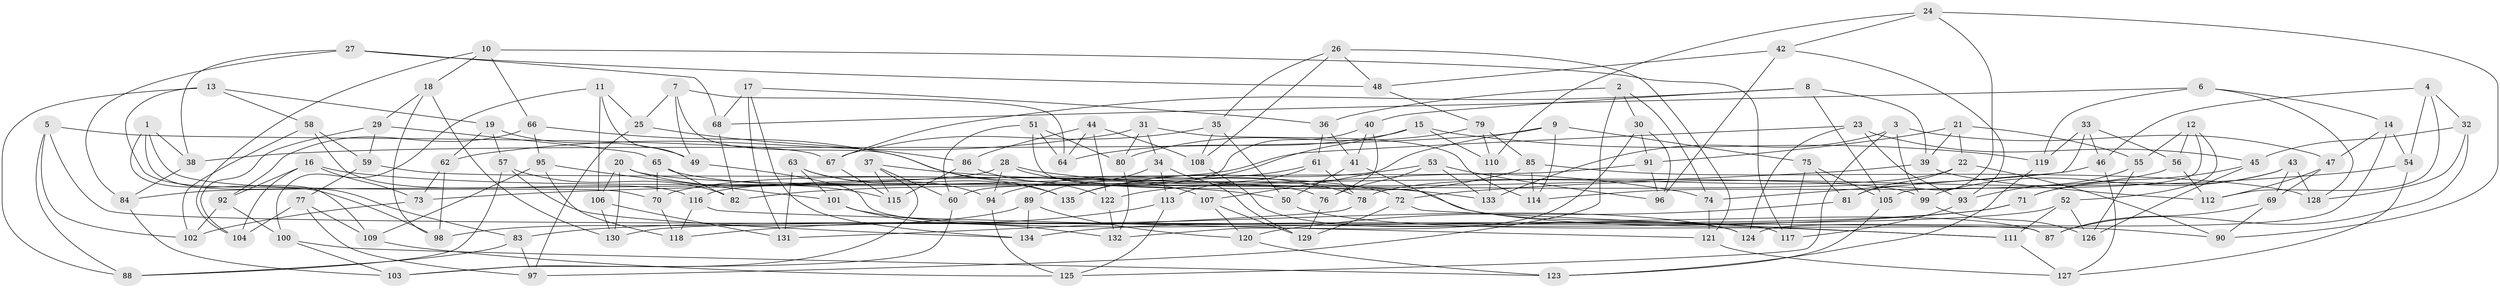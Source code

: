 // Generated by graph-tools (version 1.1) at 2025/16/03/09/25 04:16:40]
// undirected, 135 vertices, 270 edges
graph export_dot {
graph [start="1"]
  node [color=gray90,style=filled];
  1;
  2;
  3;
  4;
  5;
  6;
  7;
  8;
  9;
  10;
  11;
  12;
  13;
  14;
  15;
  16;
  17;
  18;
  19;
  20;
  21;
  22;
  23;
  24;
  25;
  26;
  27;
  28;
  29;
  30;
  31;
  32;
  33;
  34;
  35;
  36;
  37;
  38;
  39;
  40;
  41;
  42;
  43;
  44;
  45;
  46;
  47;
  48;
  49;
  50;
  51;
  52;
  53;
  54;
  55;
  56;
  57;
  58;
  59;
  60;
  61;
  62;
  63;
  64;
  65;
  66;
  67;
  68;
  69;
  70;
  71;
  72;
  73;
  74;
  75;
  76;
  77;
  78;
  79;
  80;
  81;
  82;
  83;
  84;
  85;
  86;
  87;
  88;
  89;
  90;
  91;
  92;
  93;
  94;
  95;
  96;
  97;
  98;
  99;
  100;
  101;
  102;
  103;
  104;
  105;
  106;
  107;
  108;
  109;
  110;
  111;
  112;
  113;
  114;
  115;
  116;
  117;
  118;
  119;
  120;
  121;
  122;
  123;
  124;
  125;
  126;
  127;
  128;
  129;
  130;
  131;
  132;
  133;
  134;
  135;
  1 -- 38;
  1 -- 109;
  1 -- 70;
  1 -- 83;
  2 -- 97;
  2 -- 36;
  2 -- 74;
  2 -- 30;
  3 -- 133;
  3 -- 47;
  3 -- 99;
  3 -- 125;
  4 -- 54;
  4 -- 46;
  4 -- 32;
  4 -- 112;
  5 -- 87;
  5 -- 88;
  5 -- 102;
  5 -- 67;
  6 -- 14;
  6 -- 119;
  6 -- 68;
  6 -- 128;
  7 -- 25;
  7 -- 135;
  7 -- 64;
  7 -- 49;
  8 -- 40;
  8 -- 39;
  8 -- 105;
  8 -- 67;
  9 -- 75;
  9 -- 38;
  9 -- 114;
  9 -- 107;
  10 -- 104;
  10 -- 117;
  10 -- 18;
  10 -- 66;
  11 -- 106;
  11 -- 25;
  11 -- 100;
  11 -- 49;
  12 -- 56;
  12 -- 52;
  12 -- 105;
  12 -- 55;
  13 -- 58;
  13 -- 88;
  13 -- 98;
  13 -- 19;
  14 -- 54;
  14 -- 124;
  14 -- 47;
  15 -- 64;
  15 -- 135;
  15 -- 119;
  15 -- 110;
  16 -- 104;
  16 -- 50;
  16 -- 73;
  16 -- 92;
  17 -- 131;
  17 -- 68;
  17 -- 134;
  17 -- 36;
  18 -- 29;
  18 -- 130;
  18 -- 98;
  19 -- 49;
  19 -- 62;
  19 -- 57;
  20 -- 99;
  20 -- 106;
  20 -- 115;
  20 -- 130;
  21 -- 22;
  21 -- 39;
  21 -- 55;
  21 -- 91;
  22 -- 78;
  22 -- 90;
  22 -- 81;
  23 -- 93;
  23 -- 124;
  23 -- 45;
  23 -- 70;
  24 -- 81;
  24 -- 110;
  24 -- 90;
  24 -- 42;
  25 -- 86;
  25 -- 97;
  26 -- 108;
  26 -- 121;
  26 -- 35;
  26 -- 48;
  27 -- 48;
  27 -- 38;
  27 -- 84;
  27 -- 68;
  28 -- 94;
  28 -- 78;
  28 -- 84;
  28 -- 74;
  29 -- 59;
  29 -- 104;
  29 -- 65;
  30 -- 132;
  30 -- 96;
  30 -- 91;
  31 -- 34;
  31 -- 80;
  31 -- 62;
  31 -- 114;
  32 -- 45;
  32 -- 128;
  32 -- 87;
  33 -- 46;
  33 -- 119;
  33 -- 56;
  33 -- 74;
  34 -- 129;
  34 -- 113;
  34 -- 89;
  35 -- 50;
  35 -- 67;
  35 -- 108;
  36 -- 41;
  36 -- 61;
  37 -- 60;
  37 -- 133;
  37 -- 115;
  37 -- 103;
  38 -- 84;
  39 -- 112;
  39 -- 73;
  40 -- 60;
  40 -- 41;
  40 -- 76;
  41 -- 50;
  41 -- 87;
  42 -- 93;
  42 -- 48;
  42 -- 96;
  43 -- 99;
  43 -- 71;
  43 -- 128;
  43 -- 69;
  44 -- 86;
  44 -- 64;
  44 -- 122;
  44 -- 108;
  45 -- 126;
  45 -- 71;
  46 -- 127;
  46 -- 82;
  47 -- 69;
  47 -- 112;
  48 -- 79;
  49 -- 117;
  50 -- 111;
  51 -- 90;
  51 -- 64;
  51 -- 60;
  51 -- 80;
  52 -- 126;
  52 -- 130;
  52 -- 111;
  53 -- 135;
  53 -- 96;
  53 -- 133;
  53 -- 76;
  54 -- 127;
  54 -- 72;
  55 -- 93;
  55 -- 126;
  56 -- 112;
  56 -- 114;
  57 -- 88;
  57 -- 134;
  57 -- 82;
  58 -- 59;
  58 -- 102;
  58 -- 116;
  59 -- 76;
  59 -- 77;
  60 -- 103;
  61 -- 78;
  61 -- 113;
  61 -- 94;
  62 -- 98;
  62 -- 73;
  63 -- 135;
  63 -- 94;
  63 -- 131;
  63 -- 101;
  65 -- 70;
  65 -- 72;
  65 -- 82;
  66 -- 95;
  66 -- 122;
  66 -- 92;
  67 -- 115;
  68 -- 82;
  69 -- 87;
  69 -- 90;
  70 -- 118;
  71 -- 134;
  71 -- 83;
  72 -- 111;
  72 -- 129;
  73 -- 102;
  74 -- 121;
  75 -- 105;
  75 -- 117;
  75 -- 81;
  76 -- 129;
  77 -- 104;
  77 -- 109;
  77 -- 97;
  78 -- 131;
  79 -- 85;
  79 -- 110;
  79 -- 80;
  80 -- 132;
  81 -- 120;
  83 -- 88;
  83 -- 97;
  84 -- 103;
  85 -- 122;
  85 -- 128;
  85 -- 114;
  86 -- 115;
  86 -- 107;
  89 -- 134;
  89 -- 98;
  89 -- 120;
  91 -- 96;
  91 -- 116;
  92 -- 102;
  92 -- 100;
  93 -- 117;
  94 -- 125;
  95 -- 101;
  95 -- 118;
  95 -- 109;
  99 -- 126;
  100 -- 103;
  100 -- 123;
  101 -- 124;
  101 -- 132;
  105 -- 123;
  106 -- 130;
  106 -- 131;
  107 -- 129;
  107 -- 120;
  108 -- 124;
  109 -- 125;
  110 -- 133;
  111 -- 127;
  113 -- 118;
  113 -- 125;
  116 -- 121;
  116 -- 118;
  119 -- 123;
  120 -- 123;
  121 -- 127;
  122 -- 132;
}
